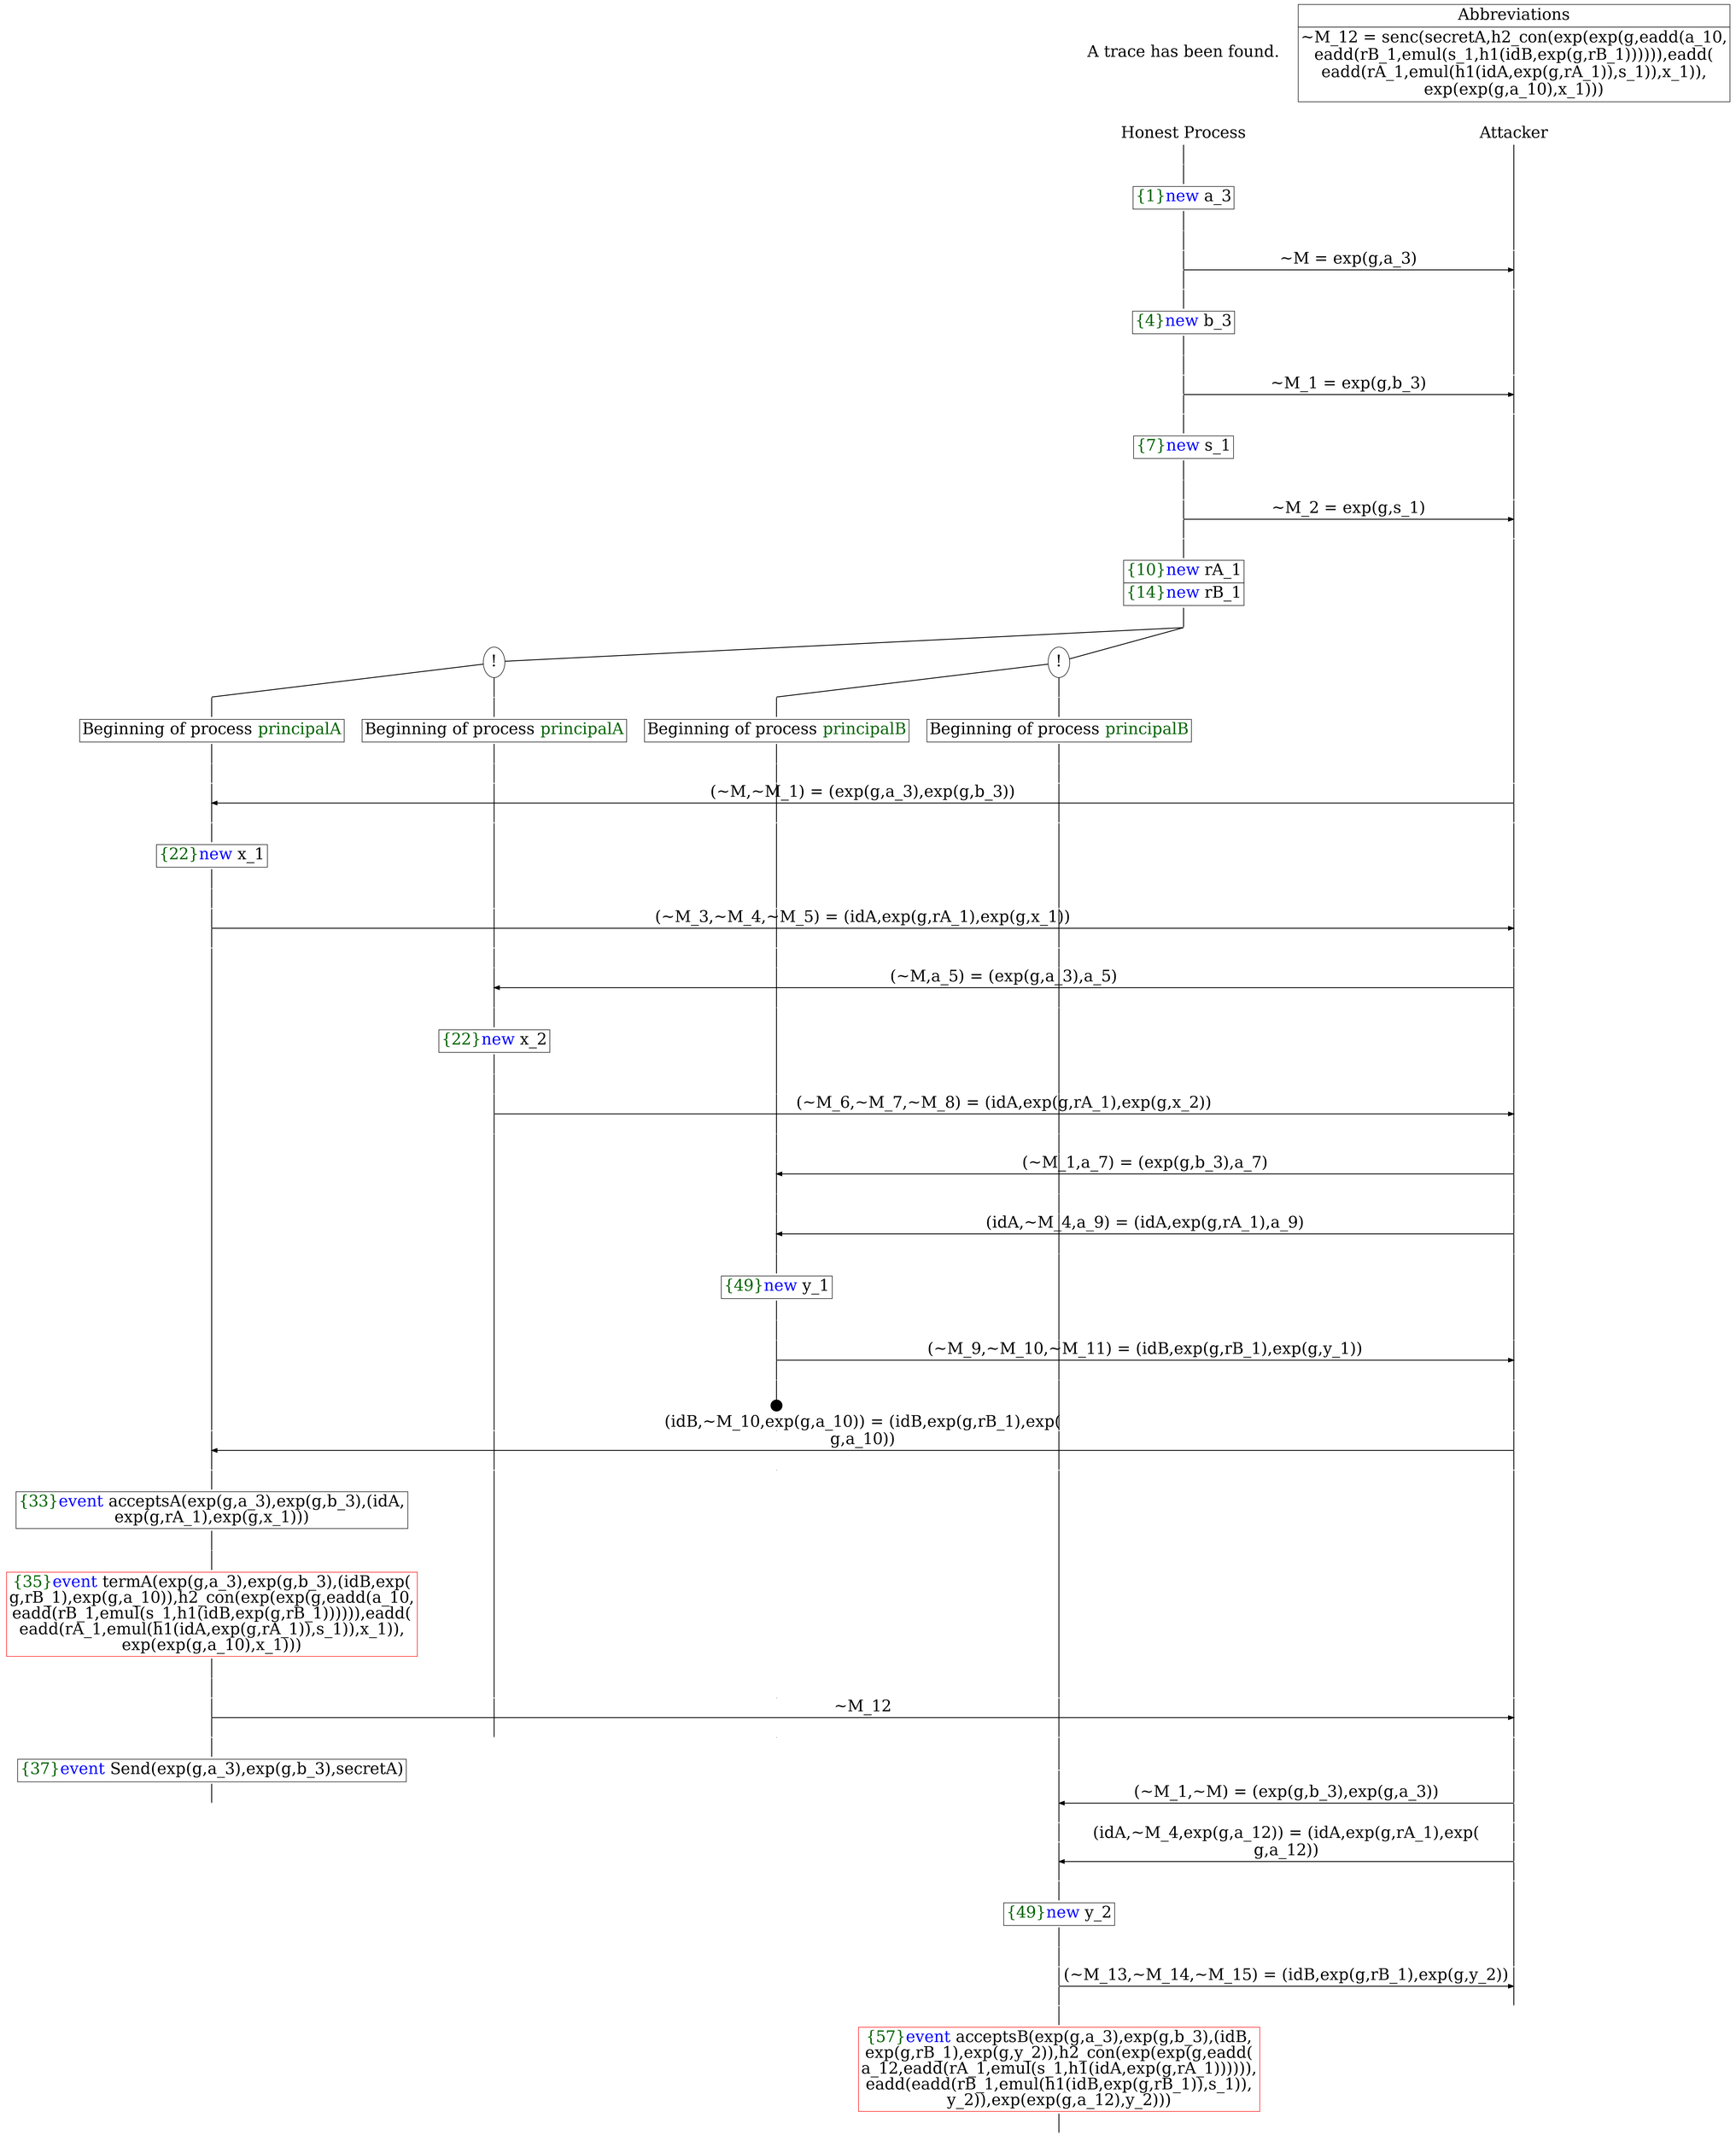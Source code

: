 digraph {
graph [ordering = out]
edge [arrowhead = none, penwidth = 1.6, fontsize = 30]
node [shape = point, width = 0, height = 0, fontsize = 30]
Trace [label = <A trace has been found.<br/>
>, shape = plaintext]
P0__0 [label = "Honest Process", shape = plaintext]
P__0 [label = "Attacker", shape = plaintext]
Trace -> P0__0 [label = "", style = invisible, weight = 100]{rank = same; P0__0 P__0}
P0__0 -> P0__1 [label = <>, weight = 100]
P0__1 -> P0__2 [label = <>, weight = 100]
P0__2 [shape = plaintext, label = <<TABLE BORDER="0" CELLBORDER="1" CELLSPACING="0" CELLPADDING="4"> <TR><TD><FONT COLOR="darkgreen">{1}</FONT><FONT COLOR="blue">new </FONT>a_3</TD></TR></TABLE>>]
P0__2 -> P0__3 [label = <>, weight = 100]
P0__3 -> P0__4 [label = <>, weight = 100]
P__0 -> P__1 [label = <>, weight = 100]
{rank = same; P__1 P0__4}
P0__4 -> P0__5 [label = <>, weight = 100]
P__1 -> P__2 [label = <>, weight = 100]
{rank = same; P__2 P0__5}
P0__5 -> P__2 [label = <~M = exp(g,a_3)>, arrowhead = normal]
P0__5 -> P0__6 [label = <>, weight = 100]
P__2 -> P__3 [label = <>, weight = 100]
{rank = same; P__3 P0__6}
P0__6 -> P0__7 [label = <>, weight = 100]
P0__7 [shape = plaintext, label = <<TABLE BORDER="0" CELLBORDER="1" CELLSPACING="0" CELLPADDING="4"> <TR><TD><FONT COLOR="darkgreen">{4}</FONT><FONT COLOR="blue">new </FONT>b_3</TD></TR></TABLE>>]
P0__7 -> P0__8 [label = <>, weight = 100]
P0__8 -> P0__9 [label = <>, weight = 100]
P__3 -> P__4 [label = <>, weight = 100]
{rank = same; P__4 P0__9}
P0__9 -> P0__10 [label = <>, weight = 100]
P__4 -> P__5 [label = <>, weight = 100]
{rank = same; P__5 P0__10}
P0__10 -> P__5 [label = <~M_1 = exp(g,b_3)>, arrowhead = normal]
P0__10 -> P0__11 [label = <>, weight = 100]
P__5 -> P__6 [label = <>, weight = 100]
{rank = same; P__6 P0__11}
P0__11 -> P0__12 [label = <>, weight = 100]
P0__12 [shape = plaintext, label = <<TABLE BORDER="0" CELLBORDER="1" CELLSPACING="0" CELLPADDING="4"> <TR><TD><FONT COLOR="darkgreen">{7}</FONT><FONT COLOR="blue">new </FONT>s_1</TD></TR></TABLE>>]
P0__12 -> P0__13 [label = <>, weight = 100]
P0__13 -> P0__14 [label = <>, weight = 100]
P__6 -> P__7 [label = <>, weight = 100]
{rank = same; P__7 P0__14}
P0__14 -> P0__15 [label = <>, weight = 100]
P__7 -> P__8 [label = <>, weight = 100]
{rank = same; P__8 P0__15}
P0__15 -> P__8 [label = <~M_2 = exp(g,s_1)>, arrowhead = normal]
P0__15 -> P0__16 [label = <>, weight = 100]
P__8 -> P__9 [label = <>, weight = 100]
{rank = same; P__9 P0__16}
P0__16 -> P0__17 [label = <>, weight = 100]
P0__17 [shape = plaintext, label = <<TABLE BORDER="0" CELLBORDER="1" CELLSPACING="0" CELLPADDING="4"> <TR><TD><FONT COLOR="darkgreen">{10}</FONT><FONT COLOR="blue">new </FONT>rA_1</TD></TR><TR><TD><FONT COLOR="darkgreen">{14}</FONT><FONT COLOR="blue">new </FONT>rB_1</TD></TR></TABLE>>]
P0__17 -> P0__18 [label = <>, weight = 100]
/*RPar */
P0__18 -> P0_1__18 [label = <>]
P0__18 -> P0_0__18 [label = <>]
P0__18 [label = "", fixedsize = false, width = 0, height = 0, shape = none]
{rank = same; P0_0__18 P0_1__18}
P0_0__18 [label = "!", shape = ellipse]
{rank = same; P0_0_1__18 P0_0_0__18}
P0_0_1__18 [label = "", fixedsize = false, width = 0, height = 0, shape = none]
P0_0__18 -> P0_0_1__18 [label = <>]
P0_0_0__18 [label = "", fixedsize = false, width = 0, height = 0, shape = none]
P0_0__18 -> P0_0_0__18 [label = <>]
P0_0_0__18 -> P0_0_0__19 [label = <>, weight = 100]
P0_0_0__19 [shape = plaintext, label = <<TABLE BORDER="0" CELLBORDER="1" CELLSPACING="0" CELLPADDING="4"> <TR><TD>Beginning of process <FONT COLOR="darkgreen">principalB</FONT></TD></TR></TABLE>>]
P0_0_0__19 -> P0_0_0__20 [label = <>, weight = 100]
P0_0_1__18 -> P0_0_1__19 [label = <>, weight = 100]
P0_0_1__19 [shape = plaintext, label = <<TABLE BORDER="0" CELLBORDER="1" CELLSPACING="0" CELLPADDING="4"> <TR><TD>Beginning of process <FONT COLOR="darkgreen">principalB</FONT></TD></TR></TABLE>>]
P0_0_1__19 -> P0_0_1__20 [label = <>, weight = 100]
P0_1__18 [label = "!", shape = ellipse]
{rank = same; P0_1_1__18 P0_1_0__18}
P0_1_1__18 [label = "", fixedsize = false, width = 0, height = 0, shape = none]
P0_1__18 -> P0_1_1__18 [label = <>]
P0_1_0__18 [label = "", fixedsize = false, width = 0, height = 0, shape = none]
P0_1__18 -> P0_1_0__18 [label = <>]
P0_1_0__18 -> P0_1_0__19 [label = <>, weight = 100]
P0_1_0__19 [shape = plaintext, label = <<TABLE BORDER="0" CELLBORDER="1" CELLSPACING="0" CELLPADDING="4"> <TR><TD>Beginning of process <FONT COLOR="darkgreen">principalA</FONT></TD></TR></TABLE>>]
P0_1_0__19 -> P0_1_0__20 [label = <>, weight = 100]
P0_1_1__18 -> P0_1_1__19 [label = <>, weight = 100]
P0_1_1__19 [shape = plaintext, label = <<TABLE BORDER="0" CELLBORDER="1" CELLSPACING="0" CELLPADDING="4"> <TR><TD>Beginning of process <FONT COLOR="darkgreen">principalA</FONT></TD></TR></TABLE>>]
P0_1_1__19 -> P0_1_1__20 [label = <>, weight = 100]
P0_1_1__20 -> P0_1_1__21 [label = <>, weight = 100]
P0_1_0__20 -> P0_1_0__21 [label = <>, weight = 100]
P0_0_1__20 -> P0_0_1__21 [label = <>, weight = 100]
P0_0_0__20 -> P0_0_0__21 [label = <>, weight = 100]
P__9 -> P__10 [label = <>, weight = 100]
{rank = same; P__10 P0_0_0__21 P0_0_1__21 P0_1_0__21 P0_1_1__21}
P0_1_1__21 -> P0_1_1__22 [label = <>, weight = 100]
P__10 -> P__11 [label = <>, weight = 100]
{rank = same; P__11 P0_1_1__22}
P0_1_1__22 -> P__11 [label = <(~M,~M_1) = (exp(g,a_3),exp(g,b_3))>, dir = back, arrowhead = normal]
P0_1_1__22 -> P0_1_1__23 [label = <>, weight = 100]
P0_1_0__21 -> P0_1_0__22 [label = <>, weight = 100]
P0_0_1__21 -> P0_0_1__22 [label = <>, weight = 100]
P0_0_0__21 -> P0_0_0__22 [label = <>, weight = 100]
P__11 -> P__12 [label = <>, weight = 100]
{rank = same; P__12 P0_0_0__22 P0_0_1__22 P0_1_0__22 P0_1_1__23}
P0_1_1__23 -> P0_1_1__24 [label = <>, weight = 100]
P0_1_1__24 [shape = plaintext, label = <<TABLE BORDER="0" CELLBORDER="1" CELLSPACING="0" CELLPADDING="4"> <TR><TD><FONT COLOR="darkgreen">{22}</FONT><FONT COLOR="blue">new </FONT>x_1</TD></TR></TABLE>>]
P0_1_1__24 -> P0_1_1__25 [label = <>, weight = 100]
P0_1_1__25 -> P0_1_1__26 [label = <>, weight = 100]
P0_1_0__22 -> P0_1_0__23 [label = <>, weight = 100]
P0_0_1__22 -> P0_0_1__23 [label = <>, weight = 100]
P0_0_0__22 -> P0_0_0__23 [label = <>, weight = 100]
P__12 -> P__13 [label = <>, weight = 100]
{rank = same; P__13 P0_0_0__23 P0_0_1__23 P0_1_0__23 P0_1_1__26}
P0_1_1__26 -> P0_1_1__27 [label = <>, weight = 100]
P__13 -> P__14 [label = <>, weight = 100]
{rank = same; P__14 P0_1_1__27}
P0_1_1__27 -> P__14 [label = <(~M_3,~M_4,~M_5) = (idA,exp(g,rA_1),exp(g,x_1))>, arrowhead = normal]
P0_1_1__27 -> P0_1_1__28 [label = <>, weight = 100]
P0_1_0__23 -> P0_1_0__24 [label = <>, weight = 100]
P0_0_1__23 -> P0_0_1__24 [label = <>, weight = 100]
P0_0_0__23 -> P0_0_0__24 [label = <>, weight = 100]
P__14 -> P__15 [label = <>, weight = 100]
{rank = same; P__15 P0_0_0__24 P0_0_1__24 P0_1_0__24 P0_1_1__28}
P0_1_0__24 -> P0_1_0__25 [label = <>, weight = 100]
P0_0_1__24 -> P0_0_1__25 [label = <>, weight = 100]
P0_0_0__24 -> P0_0_0__25 [label = <>, weight = 100]
P__15 -> P__16 [label = <>, weight = 100]
{rank = same; P__16 P0_0_0__25 P0_0_1__25 P0_1_0__25}
P0_1_0__25 -> P0_1_0__26 [label = <>, weight = 100]
P__16 -> P__17 [label = <>, weight = 100]
{rank = same; P__17 P0_1_0__26}
P0_1_0__26 -> P__17 [label = <(~M,a_5) = (exp(g,a_3),a_5)>, dir = back, arrowhead = normal]
P0_1_0__26 -> P0_1_0__27 [label = <>, weight = 100]
P0_0_1__25 -> P0_0_1__26 [label = <>, weight = 100]
P0_0_0__25 -> P0_0_0__26 [label = <>, weight = 100]
P__17 -> P__18 [label = <>, weight = 100]
{rank = same; P__18 P0_0_0__26 P0_0_1__26 P0_1_0__27}
P0_1_0__27 -> P0_1_0__28 [label = <>, weight = 100]
P0_1_0__28 [shape = plaintext, label = <<TABLE BORDER="0" CELLBORDER="1" CELLSPACING="0" CELLPADDING="4"> <TR><TD><FONT COLOR="darkgreen">{22}</FONT><FONT COLOR="blue">new </FONT>x_2</TD></TR></TABLE>>]
P0_1_0__28 -> P0_1_0__29 [label = <>, weight = 100]
P0_1_0__29 -> P0_1_0__30 [label = <>, weight = 100]
P0_0_1__26 -> P0_0_1__27 [label = <>, weight = 100]
P0_0_0__26 -> P0_0_0__27 [label = <>, weight = 100]
P__18 -> P__19 [label = <>, weight = 100]
{rank = same; P__19 P0_0_0__27 P0_0_1__27 P0_1_0__30}
P0_1_0__30 -> P0_1_0__31 [label = <>, weight = 100]
P__19 -> P__20 [label = <>, weight = 100]
{rank = same; P__20 P0_1_0__31}
P0_1_0__31 -> P__20 [label = <(~M_6,~M_7,~M_8) = (idA,exp(g,rA_1),exp(g,x_2))>, arrowhead = normal]
P0_1_0__31 -> P0_1_0__32 [label = <>, weight = 100]
P0_0_1__27 -> P0_0_1__28 [label = <>, weight = 100]
P0_0_0__27 -> P0_0_0__28 [label = <>, weight = 100]
P__20 -> P__21 [label = <>, weight = 100]
{rank = same; P__21 P0_0_0__28 P0_0_1__28 P0_1_0__32}
P0_0_1__28 -> P0_0_1__29 [label = <>, weight = 100]
P0_0_0__28 -> P0_0_0__29 [label = <>, weight = 100]
P__21 -> P__22 [label = <>, weight = 100]
{rank = same; P__22 P0_0_0__29 P0_0_1__29}
P0_0_1__29 -> P0_0_1__30 [label = <>, weight = 100]
P__22 -> P__23 [label = <>, weight = 100]
{rank = same; P__23 P0_0_1__30}
P0_0_1__30 -> P__23 [label = <(~M_1,a_7) = (exp(g,b_3),a_7)>, dir = back, arrowhead = normal]
P0_0_1__30 -> P0_0_1__31 [label = <>, weight = 100]
P0_0_0__29 -> P0_0_0__30 [label = <>, weight = 100]
P__23 -> P__24 [label = <>, weight = 100]
{rank = same; P__24 P0_0_0__30 P0_0_1__31}
P0_0_1__31 -> P0_0_1__32 [label = <>, weight = 100]
P0_0_0__30 -> P0_0_0__31 [label = <>, weight = 100]
P__24 -> P__25 [label = <>, weight = 100]
{rank = same; P__25 P0_0_0__31 P0_0_1__32}
P0_0_1__32 -> P0_0_1__33 [label = <>, weight = 100]
P__25 -> P__26 [label = <>, weight = 100]
{rank = same; P__26 P0_0_1__33}
P0_0_1__33 -> P__26 [label = <(idA,~M_4,a_9) = (idA,exp(g,rA_1),a_9)>, dir = back, arrowhead = normal]
P0_0_1__33 -> P0_0_1__34 [label = <>, weight = 100]
P0_0_0__31 -> P0_0_0__32 [label = <>, weight = 100]
P__26 -> P__27 [label = <>, weight = 100]
{rank = same; P__27 P0_0_0__32 P0_0_1__34}
P0_0_1__34 -> P0_0_1__35 [label = <>, weight = 100]
P0_0_1__35 [shape = plaintext, label = <<TABLE BORDER="0" CELLBORDER="1" CELLSPACING="0" CELLPADDING="4"> <TR><TD><FONT COLOR="darkgreen">{49}</FONT><FONT COLOR="blue">new </FONT>y_1</TD></TR></TABLE>>]
P0_0_1__35 -> P0_0_1__36 [label = <>, weight = 100]
P0_0_1__36 -> P0_0_1__37 [label = <>, weight = 100]
P0_0_0__32 -> P0_0_0__33 [label = <>, weight = 100]
P__27 -> P__28 [label = <>, weight = 100]
{rank = same; P__28 P0_0_0__33 P0_0_1__37}
P0_0_1__37 -> P0_0_1__38 [label = <>, weight = 100]
P__28 -> P__29 [label = <>, weight = 100]
{rank = same; P__29 P0_0_1__38}
P0_0_1__38 -> P__29 [label = <(~M_9,~M_10,~M_11) = (idB,exp(g,rB_1),exp(g,y_1))>, arrowhead = normal]
P0_0_1__38 -> P0_0_1__39 [label = <>, weight = 100]
P0_0_0__33 -> P0_0_0__34 [label = <>, weight = 100]
P__29 -> P__30 [label = <>, weight = 100]
{rank = same; P__30 P0_0_0__34 P0_0_1__39}
P0_0_1__40 [label = "", width = 0.3, height = 0.3]
P0_0_1__39 -> P0_0_1__40 [label = <>, weight = 100]
P0_1_1__28 -> P0_1_1__29 [label = <>, weight = 100]
P0_1_0__32 -> P0_1_0__33 [label = <>, weight = 100]
P0_0_1__41 [label = "", style = invisible]
P0_0_1__40 -> P0_0_1__41 [label = <>, weight = 100, style = invisible]
P0_0_0__34 -> P0_0_0__35 [label = <>, weight = 100]
P__30 -> P__31 [label = <>, weight = 100]
{rank = same; P__31 P0_0_0__35 P0_0_1__41 P0_1_0__33 P0_1_1__29}
P0_1_1__29 -> P0_1_1__30 [label = <>, weight = 100]
P__31 -> P__32 [label = <>, weight = 100]
{rank = same; P__32 P0_1_1__30}
P0_1_1__30 -> P__32 [label = <(idB,~M_10,exp(g,a_10)) = (idB,exp(g,rB_1),exp(<br/>
g,a_10))>, dir = back, arrowhead = normal]
P0_1_1__30 -> P0_1_1__31 [label = <>, weight = 100]
P0_1_0__33 -> P0_1_0__34 [label = <>, weight = 100]
P0_0_1__42 [label = "", style = invisible]
P0_0_1__41 -> P0_0_1__42 [label = <>, weight = 100, style = invisible]
P0_0_0__35 -> P0_0_0__36 [label = <>, weight = 100]
P__32 -> P__33 [label = <>, weight = 100]
{rank = same; P__33 P0_0_0__36 P0_0_1__42 P0_1_0__34 P0_1_1__31}
P0_1_1__31 -> P0_1_1__32 [label = <>, weight = 100]
P0_1_1__32 [shape = plaintext, label = <<TABLE BORDER="0" CELLBORDER="1" CELLSPACING="0" CELLPADDING="4"> <TR><TD><FONT COLOR="darkgreen">{33}</FONT><FONT COLOR="blue">event</FONT> acceptsA(exp(g,a_3),exp(g,b_3),(idA,<br/>
exp(g,rA_1),exp(g,x_1)))</TD></TR></TABLE>>]
P0_1_1__32 -> P0_1_1__33 [label = <>, weight = 100]
P0_1_1__33 -> P0_1_1__34 [label = <>, weight = 100]
P0_1_1__34 [color = red, shape = plaintext, label = <<TABLE BORDER="0" CELLBORDER="1" CELLSPACING="0" CELLPADDING="4"> <TR><TD><FONT COLOR="darkgreen">{35}</FONT><FONT COLOR="blue">event</FONT> termA(exp(g,a_3),exp(g,b_3),(idB,exp(<br/>
g,rB_1),exp(g,a_10)),h2_con(exp(exp(g,eadd(a_10,<br/>
eadd(rB_1,emul(s_1,h1(idB,exp(g,rB_1)))))),eadd(<br/>
eadd(rA_1,emul(h1(idA,exp(g,rA_1)),s_1)),x_1)),<br/>
exp(exp(g,a_10),x_1)))</TD></TR></TABLE>>]
P0_1_1__34 -> P0_1_1__35 [label = <>, weight = 100]
P0_1_1__35 -> P0_1_1__36 [label = <>, weight = 100]
P0_1_0__34 -> P0_1_0__35 [label = <>, weight = 100]
P0_0_1__43 [label = "", style = invisible]
P0_0_1__42 -> P0_0_1__43 [label = <>, weight = 100, style = invisible]
P0_0_0__36 -> P0_0_0__37 [label = <>, weight = 100]
P__33 -> P__34 [label = <>, weight = 100]
{rank = same; P__34 P0_0_0__37 P0_0_1__43 P0_1_0__35 P0_1_1__36}
P0_1_1__36 -> P0_1_1__37 [label = <>, weight = 100]
P__34 -> P__35 [label = <>, weight = 100]
{rank = same; P__35 P0_1_1__37}
P0_1_1__37 -> P__35 [label = <~M_12>, arrowhead = normal]
P0_1_1__37 -> P0_1_1__38 [label = <>, weight = 100]
P0_1_0__35 -> P0_1_0__36 [label = <>, weight = 100]
P0_0_1__44 [label = "", style = invisible]
P0_0_1__43 -> P0_0_1__44 [label = <>, weight = 100, style = invisible]
P0_0_0__37 -> P0_0_0__38 [label = <>, weight = 100]
P__35 -> P__36 [label = <>, weight = 100]
{rank = same; P__36 P0_0_0__38 P0_0_1__44 P0_1_0__36 P0_1_1__38}
P0_1_1__38 -> P0_1_1__39 [label = <>, weight = 100]
P0_1_1__39 [shape = plaintext, label = <<TABLE BORDER="0" CELLBORDER="1" CELLSPACING="0" CELLPADDING="4"> <TR><TD><FONT COLOR="darkgreen">{37}</FONT><FONT COLOR="blue">event</FONT> Send(exp(g,a_3),exp(g,b_3),secretA)</TD></TR></TABLE>>]
P0_1_1__39 -> P0_1_1__40 [label = <>, weight = 100]
P0_0_0__38 -> P0_0_0__39 [label = <>, weight = 100]
P__36 -> P__37 [label = <>, weight = 100]
{rank = same; P__37 P0_0_0__39}
P0_0_0__39 -> P0_0_0__40 [label = <>, weight = 100]
P__37 -> P__38 [label = <>, weight = 100]
{rank = same; P__38 P0_0_0__40}
P0_0_0__40 -> P__38 [label = <(~M_1,~M) = (exp(g,b_3),exp(g,a_3))>, dir = back, arrowhead = normal]
P0_0_0__40 -> P0_0_0__41 [label = <>, weight = 100]
P__38 -> P__39 [label = <>, weight = 100]
{rank = same; P__39 P0_0_0__41}
P0_0_0__41 -> P0_0_0__42 [label = <>, weight = 100]
P__39 -> P__40 [label = <>, weight = 100]
{rank = same; P__40 P0_0_0__42}
P0_0_0__42 -> P0_0_0__43 [label = <>, weight = 100]
P__40 -> P__41 [label = <>, weight = 100]
{rank = same; P__41 P0_0_0__43}
P0_0_0__43 -> P__41 [label = <(idA,~M_4,exp(g,a_12)) = (idA,exp(g,rA_1),exp(<br/>
g,a_12))>, dir = back, arrowhead = normal]
P0_0_0__43 -> P0_0_0__44 [label = <>, weight = 100]
P__41 -> P__42 [label = <>, weight = 100]
{rank = same; P__42 P0_0_0__44}
P0_0_0__44 -> P0_0_0__45 [label = <>, weight = 100]
P0_0_0__45 [shape = plaintext, label = <<TABLE BORDER="0" CELLBORDER="1" CELLSPACING="0" CELLPADDING="4"> <TR><TD><FONT COLOR="darkgreen">{49}</FONT><FONT COLOR="blue">new </FONT>y_2</TD></TR></TABLE>>]
P0_0_0__45 -> P0_0_0__46 [label = <>, weight = 100]
P0_0_0__46 -> P0_0_0__47 [label = <>, weight = 100]
P__42 -> P__43 [label = <>, weight = 100]
{rank = same; P__43 P0_0_0__47}
P0_0_0__47 -> P0_0_0__48 [label = <>, weight = 100]
P__43 -> P__44 [label = <>, weight = 100]
{rank = same; P__44 P0_0_0__48}
P0_0_0__48 -> P__44 [label = <(~M_13,~M_14,~M_15) = (idB,exp(g,rB_1),exp(g,y_2))>, arrowhead = normal]
P0_0_0__48 -> P0_0_0__49 [label = <>, weight = 100]
P__44 -> P__45 [label = <>, weight = 100]
{rank = same; P__45 P0_0_0__49}
P0_0_0__49 -> P0_0_0__50 [label = <>, weight = 100]
P0_0_0__50 [color = red, shape = plaintext, label = <<TABLE BORDER="0" CELLBORDER="1" CELLSPACING="0" CELLPADDING="4"> <TR><TD><FONT COLOR="darkgreen">{57}</FONT><FONT COLOR="blue">event</FONT> acceptsB(exp(g,a_3),exp(g,b_3),(idB,<br/>
exp(g,rB_1),exp(g,y_2)),h2_con(exp(exp(g,eadd(<br/>
a_12,eadd(rA_1,emul(s_1,h1(idA,exp(g,rA_1)))))),<br/>
eadd(eadd(rB_1,emul(h1(idB,exp(g,rB_1)),s_1)),<br/>
y_2)),exp(exp(g,a_12),y_2)))</TD></TR></TABLE>>]
P0_0_0__50 -> P0_0_0__51 [label = <>, weight = 100]
Abbrev [shape = plaintext, label = <<TABLE BORDER="0" CELLBORDER="1" CELLSPACING="0" CELLPADDING="4"><TR> <TD> Abbreviations </TD></TR><TR><TD>~M_12 = senc(secretA,h2_con(exp(exp(g,eadd(a_10,<br/>
eadd(rB_1,emul(s_1,h1(idB,exp(g,rB_1)))))),eadd(<br/>
eadd(rA_1,emul(h1(idA,exp(g,rA_1)),s_1)),x_1)),<br/>
exp(exp(g,a_10),x_1)))</TD></TR></TABLE>>]Abbrev -> P__0 [style = invisible, weight =100]}